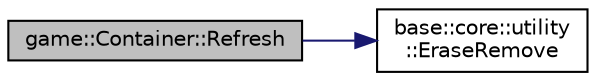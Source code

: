 digraph "game::Container::Refresh"
{
 // LATEX_PDF_SIZE
  edge [fontname="Helvetica",fontsize="10",labelfontname="Helvetica",labelfontsize="10"];
  node [fontname="Helvetica",fontsize="10",shape=record];
  rankdir="LR";
  Node1 [label="game::Container::Refresh",height=0.2,width=0.4,color="black", fillcolor="grey75", style="filled", fontcolor="black",tooltip="リフレッシュ"];
  Node1 -> Node2 [color="midnightblue",fontsize="10",style="solid"];
  Node2 [label="base::core::utility\l::EraseRemove",height=0.2,width=0.4,color="black", fillcolor="white", style="filled",URL="$namespacebase_1_1core_1_1utility.html#a9c620cf20ebf92a423d626bdc084b92c",tooltip=" "];
}
